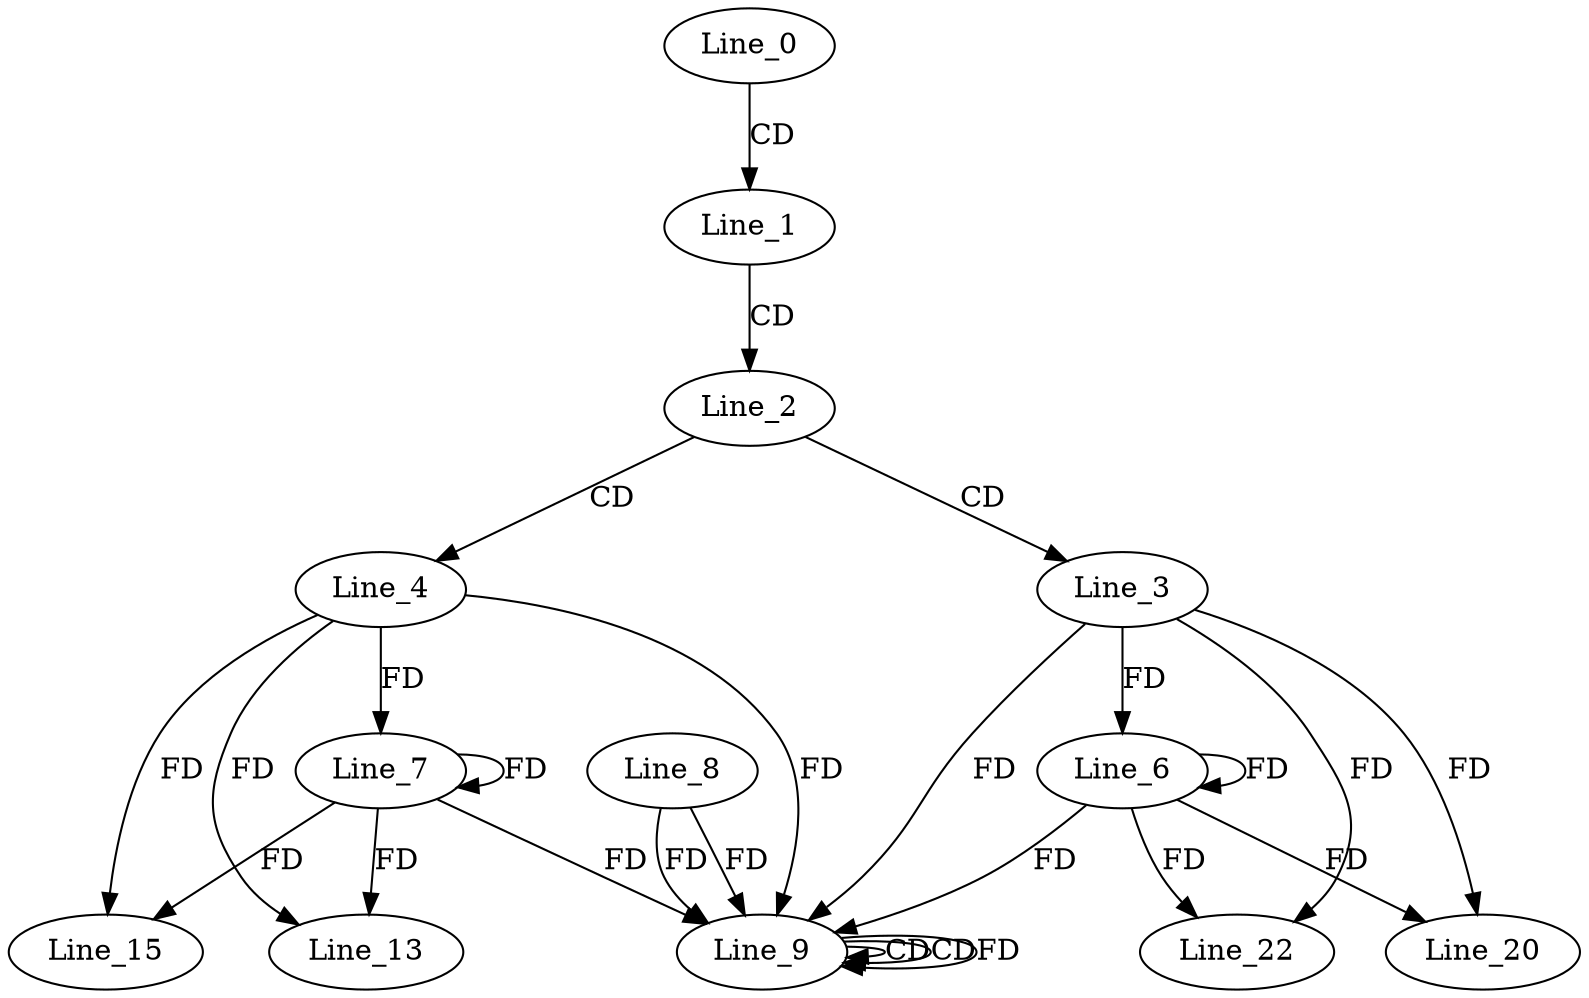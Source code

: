digraph G {
  Line_0;
  Line_1;
  Line_2;
  Line_3;
  Line_4;
  Line_6;
  Line_7;
  Line_9;
  Line_8;
  Line_9;
  Line_9;
  Line_9;
  Line_13;
  Line_15;
  Line_20;
  Line_22;
  Line_0 -> Line_1 [ label="CD" ];
  Line_1 -> Line_2 [ label="CD" ];
  Line_2 -> Line_3 [ label="CD" ];
  Line_2 -> Line_4 [ label="CD" ];
  Line_3 -> Line_6 [ label="FD" ];
  Line_6 -> Line_6 [ label="FD" ];
  Line_4 -> Line_7 [ label="FD" ];
  Line_7 -> Line_7 [ label="FD" ];
  Line_4 -> Line_9 [ label="FD" ];
  Line_7 -> Line_9 [ label="FD" ];
  Line_8 -> Line_9 [ label="FD" ];
  Line_9 -> Line_9 [ label="CD" ];
  Line_9 -> Line_9 [ label="CD" ];
  Line_3 -> Line_9 [ label="FD" ];
  Line_6 -> Line_9 [ label="FD" ];
  Line_8 -> Line_9 [ label="FD" ];
  Line_9 -> Line_9 [ label="FD" ];
  Line_4 -> Line_13 [ label="FD" ];
  Line_7 -> Line_13 [ label="FD" ];
  Line_4 -> Line_15 [ label="FD" ];
  Line_7 -> Line_15 [ label="FD" ];
  Line_3 -> Line_20 [ label="FD" ];
  Line_6 -> Line_20 [ label="FD" ];
  Line_3 -> Line_22 [ label="FD" ];
  Line_6 -> Line_22 [ label="FD" ];
}
